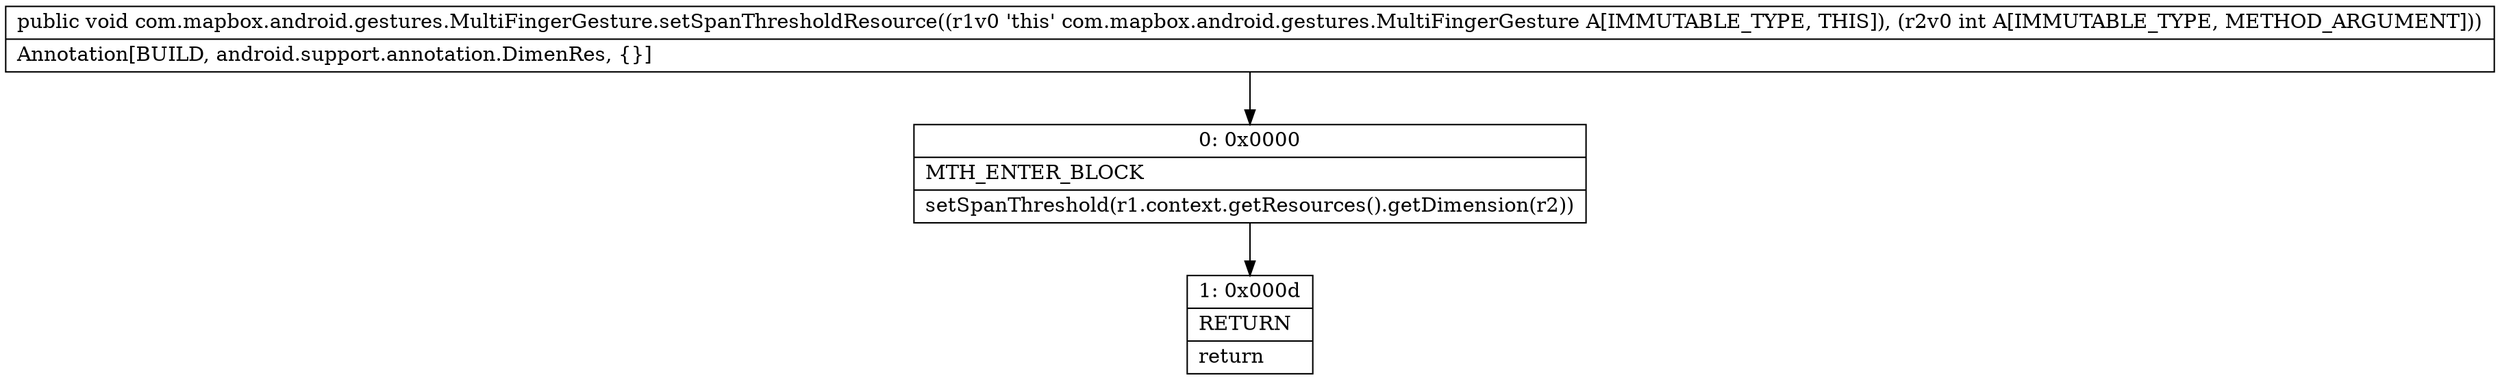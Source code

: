 digraph "CFG forcom.mapbox.android.gestures.MultiFingerGesture.setSpanThresholdResource(I)V" {
Node_0 [shape=record,label="{0\:\ 0x0000|MTH_ENTER_BLOCK\l|setSpanThreshold(r1.context.getResources().getDimension(r2))\l}"];
Node_1 [shape=record,label="{1\:\ 0x000d|RETURN\l|return\l}"];
MethodNode[shape=record,label="{public void com.mapbox.android.gestures.MultiFingerGesture.setSpanThresholdResource((r1v0 'this' com.mapbox.android.gestures.MultiFingerGesture A[IMMUTABLE_TYPE, THIS]), (r2v0 int A[IMMUTABLE_TYPE, METHOD_ARGUMENT]))  | Annotation[BUILD, android.support.annotation.DimenRes, \{\}]\l}"];
MethodNode -> Node_0;
Node_0 -> Node_1;
}

